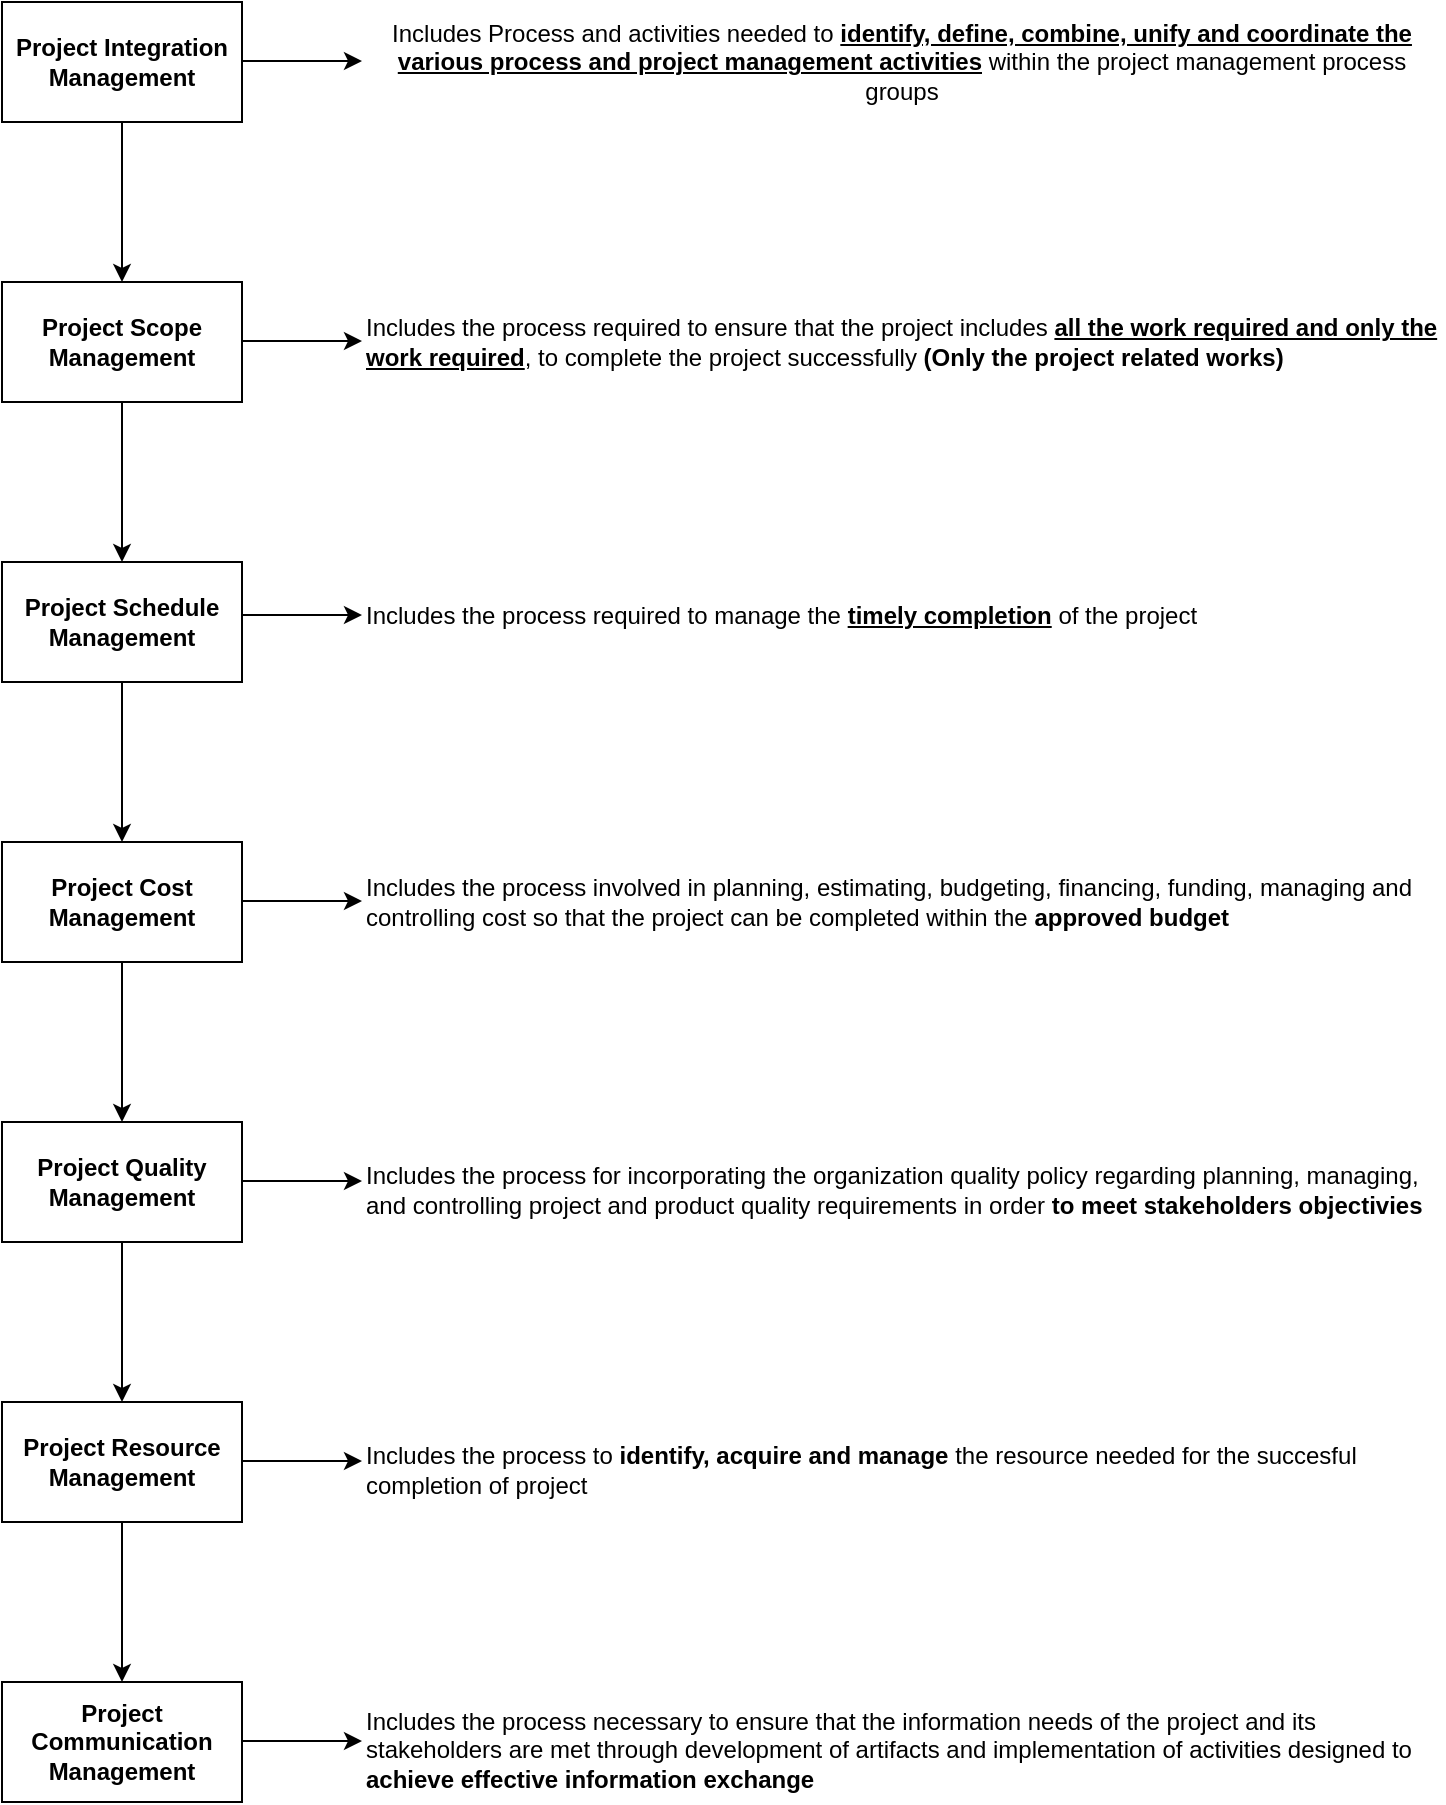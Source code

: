 <mxfile version="24.7.17">
  <diagram name="Page-1" id="blypGUQqqR9Q18_wwFLJ">
    <mxGraphModel dx="763" dy="423" grid="0" gridSize="10" guides="1" tooltips="1" connect="1" arrows="1" fold="1" page="1" pageScale="1" pageWidth="1100" pageHeight="850" math="0" shadow="0">
      <root>
        <mxCell id="0" />
        <mxCell id="1" parent="0" />
        <mxCell id="ufcA8yW0rhlH3dC8Inf3-3" value="" style="edgeStyle=orthogonalEdgeStyle;rounded=0;orthogonalLoop=1;jettySize=auto;html=1;" edge="1" parent="1" source="ufcA8yW0rhlH3dC8Inf3-1" target="ufcA8yW0rhlH3dC8Inf3-2">
          <mxGeometry relative="1" as="geometry" />
        </mxCell>
        <mxCell id="ufcA8yW0rhlH3dC8Inf3-1" value="Project Integration Management" style="rounded=0;whiteSpace=wrap;html=1;fontStyle=1" vertex="1" parent="1">
          <mxGeometry x="80" y="90" width="120" height="60" as="geometry" />
        </mxCell>
        <mxCell id="ufcA8yW0rhlH3dC8Inf3-5" value="" style="edgeStyle=orthogonalEdgeStyle;rounded=0;orthogonalLoop=1;jettySize=auto;html=1;" edge="1" parent="1" source="ufcA8yW0rhlH3dC8Inf3-2" target="ufcA8yW0rhlH3dC8Inf3-4">
          <mxGeometry relative="1" as="geometry" />
        </mxCell>
        <mxCell id="ufcA8yW0rhlH3dC8Inf3-2" value="Project Scope Management" style="rounded=0;whiteSpace=wrap;html=1;fontStyle=1" vertex="1" parent="1">
          <mxGeometry x="80" y="230" width="120" height="60" as="geometry" />
        </mxCell>
        <mxCell id="ufcA8yW0rhlH3dC8Inf3-7" value="" style="edgeStyle=orthogonalEdgeStyle;rounded=0;orthogonalLoop=1;jettySize=auto;html=1;" edge="1" parent="1" source="ufcA8yW0rhlH3dC8Inf3-4" target="ufcA8yW0rhlH3dC8Inf3-6">
          <mxGeometry relative="1" as="geometry" />
        </mxCell>
        <mxCell id="ufcA8yW0rhlH3dC8Inf3-4" value="Project Schedule Management" style="whiteSpace=wrap;html=1;rounded=0;fontStyle=1;" vertex="1" parent="1">
          <mxGeometry x="80" y="370" width="120" height="60" as="geometry" />
        </mxCell>
        <mxCell id="ufcA8yW0rhlH3dC8Inf3-17" value="" style="edgeStyle=orthogonalEdgeStyle;rounded=0;orthogonalLoop=1;jettySize=auto;html=1;" edge="1" parent="1" source="ufcA8yW0rhlH3dC8Inf3-6" target="ufcA8yW0rhlH3dC8Inf3-16">
          <mxGeometry relative="1" as="geometry" />
        </mxCell>
        <mxCell id="ufcA8yW0rhlH3dC8Inf3-6" value="Project Cost Management" style="whiteSpace=wrap;html=1;rounded=0;fontStyle=1;" vertex="1" parent="1">
          <mxGeometry x="80" y="510" width="120" height="60" as="geometry" />
        </mxCell>
        <mxCell id="ufcA8yW0rhlH3dC8Inf3-8" value="Includes Process and activities needed to &lt;b&gt;&lt;u&gt;identify, define, combine, unify and coordinate the various process and project management activities&lt;/u&gt;&lt;/b&gt; within the project management process groups" style="text;html=1;align=center;verticalAlign=middle;whiteSpace=wrap;rounded=0;" vertex="1" parent="1">
          <mxGeometry x="260" y="105" width="540" height="30" as="geometry" />
        </mxCell>
        <mxCell id="ufcA8yW0rhlH3dC8Inf3-9" value="" style="endArrow=classic;html=1;rounded=0;" edge="1" parent="1">
          <mxGeometry width="50" height="50" relative="1" as="geometry">
            <mxPoint x="200" y="119.5" as="sourcePoint" />
            <mxPoint x="260" y="119.5" as="targetPoint" />
          </mxGeometry>
        </mxCell>
        <mxCell id="ufcA8yW0rhlH3dC8Inf3-10" value="Includes the process required to ensure that the project includes &lt;b&gt;&lt;u&gt;all the work required and only the work required&lt;/u&gt;&lt;/b&gt;, to complete the project successfully &lt;b&gt;(Only the project related works)&amp;nbsp;&lt;/b&gt;" style="text;html=1;align=left;verticalAlign=middle;whiteSpace=wrap;rounded=0;" vertex="1" parent="1">
          <mxGeometry x="260" y="245" width="540" height="30" as="geometry" />
        </mxCell>
        <mxCell id="ufcA8yW0rhlH3dC8Inf3-11" value="" style="endArrow=classic;html=1;rounded=0;" edge="1" parent="1">
          <mxGeometry width="50" height="50" relative="1" as="geometry">
            <mxPoint x="200" y="259.5" as="sourcePoint" />
            <mxPoint x="260" y="259.5" as="targetPoint" />
          </mxGeometry>
        </mxCell>
        <mxCell id="ufcA8yW0rhlH3dC8Inf3-12" value="Includes the process required to manage the &lt;b&gt;&lt;u&gt;timely completion&lt;/u&gt;&lt;/b&gt; of the project" style="text;html=1;align=left;verticalAlign=middle;whiteSpace=wrap;rounded=0;" vertex="1" parent="1">
          <mxGeometry x="260" y="382" width="540" height="30" as="geometry" />
        </mxCell>
        <mxCell id="ufcA8yW0rhlH3dC8Inf3-13" value="" style="endArrow=classic;html=1;rounded=0;" edge="1" parent="1">
          <mxGeometry width="50" height="50" relative="1" as="geometry">
            <mxPoint x="200" y="396.5" as="sourcePoint" />
            <mxPoint x="260" y="396.5" as="targetPoint" />
          </mxGeometry>
        </mxCell>
        <mxCell id="ufcA8yW0rhlH3dC8Inf3-14" value="Includes the process involved in planning, estimating, budgeting, financing, funding, managing and controlling cost so that the project can be completed within the &lt;b&gt;approved budget&lt;/b&gt;" style="text;html=1;align=left;verticalAlign=middle;whiteSpace=wrap;rounded=0;" vertex="1" parent="1">
          <mxGeometry x="260" y="525" width="540" height="30" as="geometry" />
        </mxCell>
        <mxCell id="ufcA8yW0rhlH3dC8Inf3-15" value="" style="endArrow=classic;html=1;rounded=0;" edge="1" parent="1">
          <mxGeometry width="50" height="50" relative="1" as="geometry">
            <mxPoint x="200" y="539.5" as="sourcePoint" />
            <mxPoint x="260" y="539.5" as="targetPoint" />
          </mxGeometry>
        </mxCell>
        <mxCell id="ufcA8yW0rhlH3dC8Inf3-21" value="" style="edgeStyle=orthogonalEdgeStyle;rounded=0;orthogonalLoop=1;jettySize=auto;html=1;" edge="1" parent="1" source="ufcA8yW0rhlH3dC8Inf3-16" target="ufcA8yW0rhlH3dC8Inf3-20">
          <mxGeometry relative="1" as="geometry" />
        </mxCell>
        <mxCell id="ufcA8yW0rhlH3dC8Inf3-16" value="Project Quality Management" style="whiteSpace=wrap;html=1;rounded=0;fontStyle=1;" vertex="1" parent="1">
          <mxGeometry x="80" y="650" width="120" height="60" as="geometry" />
        </mxCell>
        <mxCell id="ufcA8yW0rhlH3dC8Inf3-18" value="Includes the process for incorporating the organization quality policy regarding planning, managing, and controlling project and product quality requirements in order&lt;b&gt; to meet stakeholders objectivies&lt;/b&gt;" style="text;html=1;align=left;verticalAlign=middle;whiteSpace=wrap;rounded=0;" vertex="1" parent="1">
          <mxGeometry x="260" y="665" width="541" height="38" as="geometry" />
        </mxCell>
        <mxCell id="ufcA8yW0rhlH3dC8Inf3-19" value="" style="endArrow=classic;html=1;rounded=0;" edge="1" parent="1">
          <mxGeometry width="50" height="50" relative="1" as="geometry">
            <mxPoint x="200" y="679.5" as="sourcePoint" />
            <mxPoint x="260" y="679.5" as="targetPoint" />
          </mxGeometry>
        </mxCell>
        <mxCell id="ufcA8yW0rhlH3dC8Inf3-25" value="" style="edgeStyle=orthogonalEdgeStyle;rounded=0;orthogonalLoop=1;jettySize=auto;html=1;" edge="1" parent="1" source="ufcA8yW0rhlH3dC8Inf3-20" target="ufcA8yW0rhlH3dC8Inf3-24">
          <mxGeometry relative="1" as="geometry" />
        </mxCell>
        <mxCell id="ufcA8yW0rhlH3dC8Inf3-20" value="Project Resource Management" style="whiteSpace=wrap;html=1;rounded=0;fontStyle=1;" vertex="1" parent="1">
          <mxGeometry x="80" y="790" width="120" height="60" as="geometry" />
        </mxCell>
        <mxCell id="ufcA8yW0rhlH3dC8Inf3-22" value="Includes the process to&lt;b&gt; identify, acquire and manage&lt;/b&gt; the resource needed for the succesful completion of project&amp;nbsp;" style="text;html=1;align=left;verticalAlign=middle;whiteSpace=wrap;rounded=0;" vertex="1" parent="1">
          <mxGeometry x="260" y="805" width="541" height="38" as="geometry" />
        </mxCell>
        <mxCell id="ufcA8yW0rhlH3dC8Inf3-23" value="" style="endArrow=classic;html=1;rounded=0;" edge="1" parent="1">
          <mxGeometry width="50" height="50" relative="1" as="geometry">
            <mxPoint x="200" y="819.5" as="sourcePoint" />
            <mxPoint x="260" y="819.5" as="targetPoint" />
          </mxGeometry>
        </mxCell>
        <mxCell id="ufcA8yW0rhlH3dC8Inf3-24" value="Project Communication Management" style="whiteSpace=wrap;html=1;rounded=0;fontStyle=1;" vertex="1" parent="1">
          <mxGeometry x="80" y="930" width="120" height="60" as="geometry" />
        </mxCell>
        <mxCell id="ufcA8yW0rhlH3dC8Inf3-26" value="Includes the process necessary to ensure that the information needs of the project and its stakeholders are met through development of artifacts and implementation of activities designed to &lt;b&gt;achieve effective information exchange&lt;/b&gt;" style="text;html=1;align=left;verticalAlign=middle;whiteSpace=wrap;rounded=0;" vertex="1" parent="1">
          <mxGeometry x="260" y="945" width="541" height="38" as="geometry" />
        </mxCell>
        <mxCell id="ufcA8yW0rhlH3dC8Inf3-27" value="" style="endArrow=classic;html=1;rounded=0;" edge="1" parent="1">
          <mxGeometry width="50" height="50" relative="1" as="geometry">
            <mxPoint x="200" y="959.5" as="sourcePoint" />
            <mxPoint x="260" y="959.5" as="targetPoint" />
          </mxGeometry>
        </mxCell>
      </root>
    </mxGraphModel>
  </diagram>
</mxfile>
